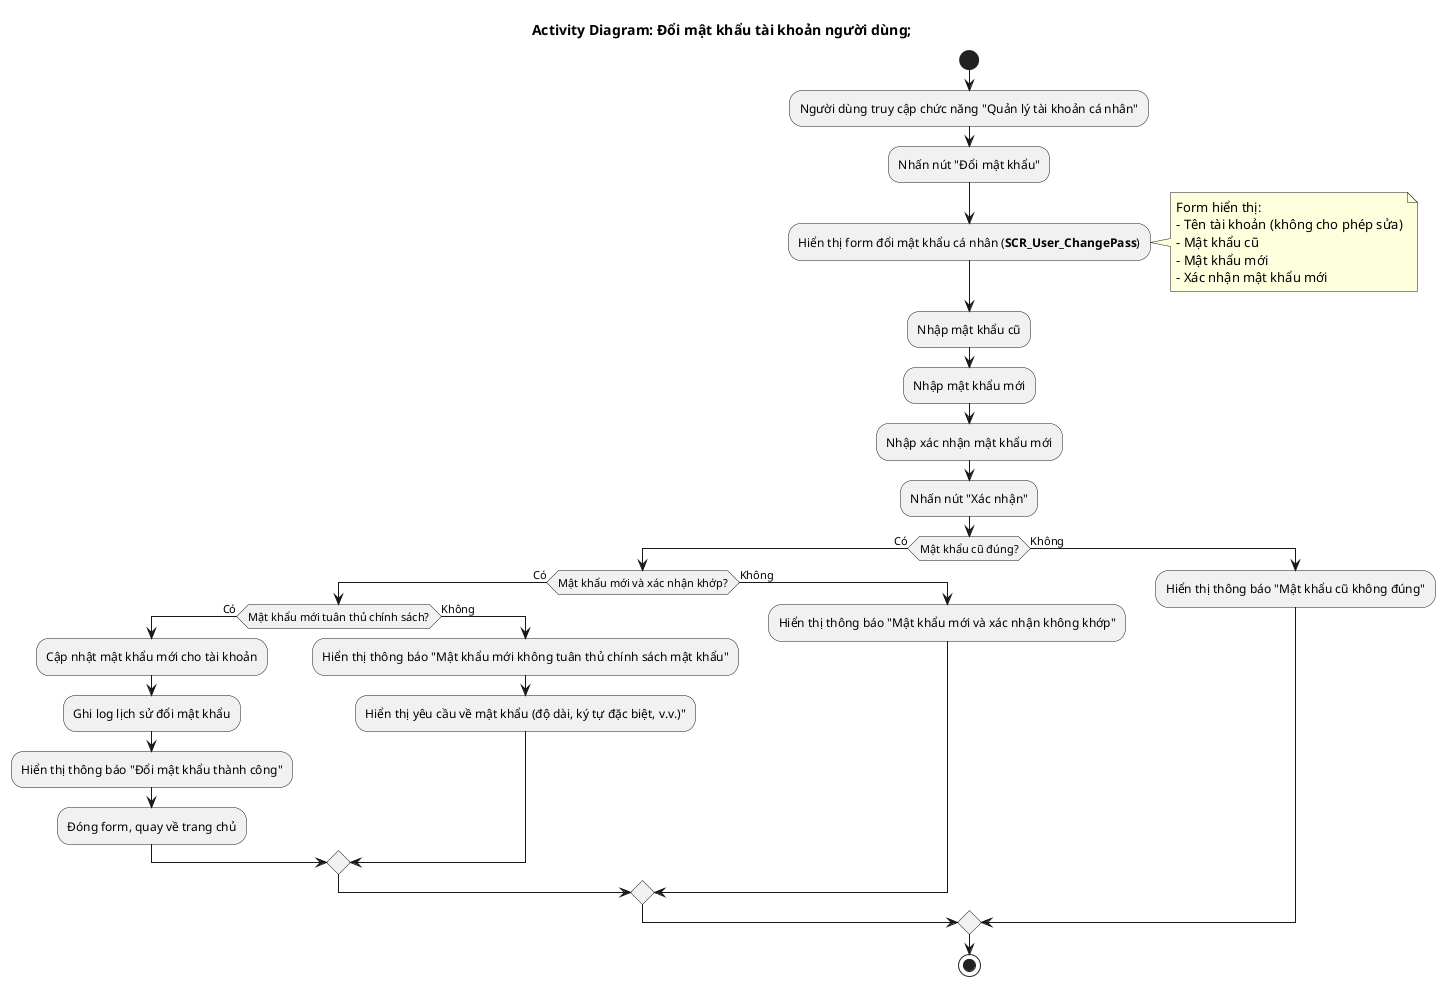 @startuml AD_User_ChangePass
!pragma layout smetana
title Activity Diagram: Đổi mật khẩu tài khoản người dùng;
start
:Người dùng truy cập chức năng "Quản lý tài khoản cá nhân";
:Nhấn nút "Đổi mật khẩu";
:Hiển thị form đổi mật khẩu cá nhân (**SCR_User_ChangePass**);
note right
  Form hiển thị:
  - Tên tài khoản (không cho phép sửa)
  - Mật khẩu cũ
  - Mật khẩu mới
  - Xác nhận mật khẩu mới
end note
:Nhập mật khẩu cũ;
:Nhập mật khẩu mới;
:Nhập xác nhận mật khẩu mới;
:Nhấn nút "Xác nhận";
if (Mật khẩu cũ đúng?) then (Có)
  if (Mật khẩu mới và xác nhận khớp?) then (Có)
    if (Mật khẩu mới tuân thủ chính sách?) then (Có)
      :Cập nhật mật khẩu mới cho tài khoản;
      :Ghi log lịch sử đổi mật khẩu;
      :Hiển thị thông báo "Đổi mật khẩu thành công";
      :Đóng form, quay về trang chủ;
    else (Không)
      :Hiển thị thông báo "Mật khẩu mới không tuân thủ chính sách mật khẩu";
      :Hiển thị yêu cầu về mật khẩu (độ dài, ký tự đặc biệt, v.v.)";
    endif
  else (Không)
    :Hiển thị thông báo "Mật khẩu mới và xác nhận không khớp";
  endif
else (Không)
  :Hiển thị thông báo "Mật khẩu cũ không đúng";
endif
stop
@enduml